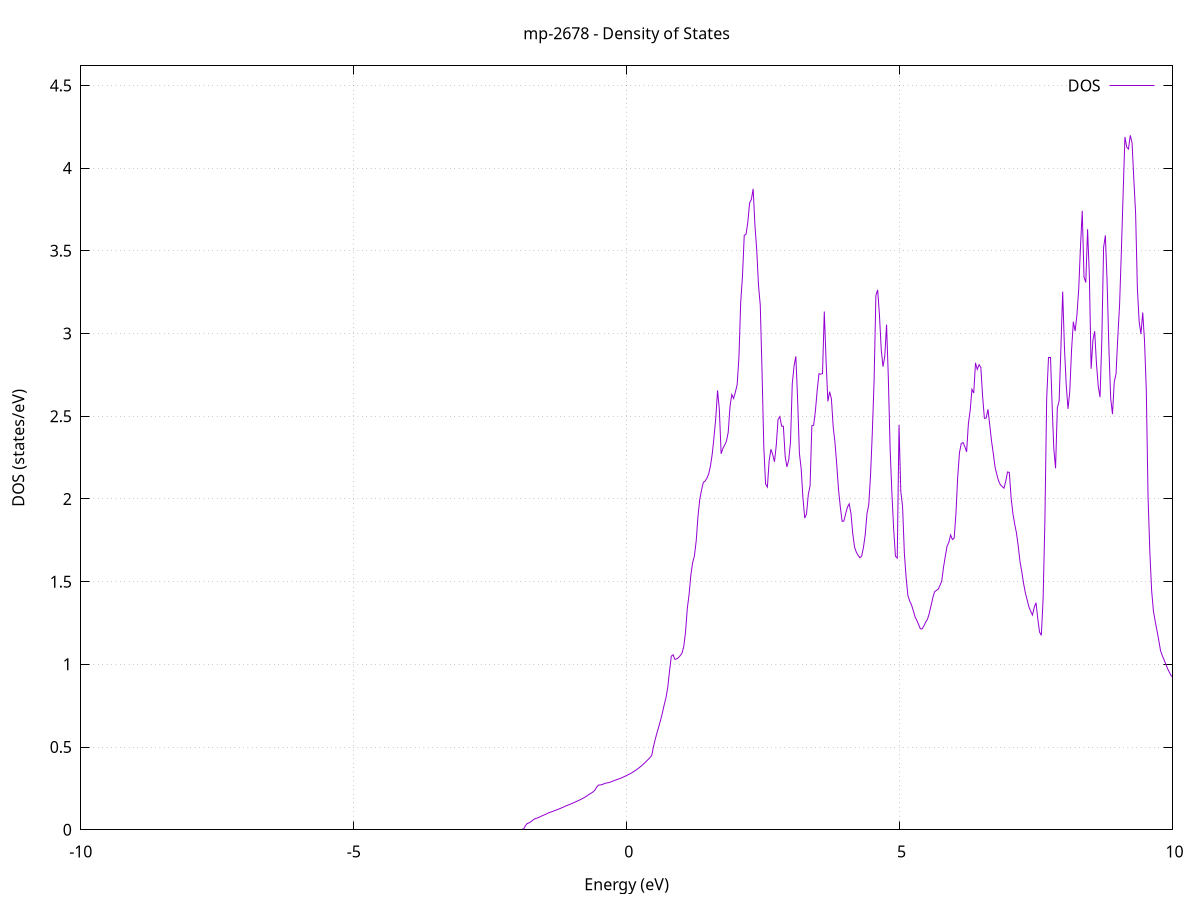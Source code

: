 set title 'mp-2678 - Density of States'
set xlabel 'Energy (eV)'
set ylabel 'DOS (states/eV)'
set grid
set xrange [-10:10]
set yrange [0:4.618]
set xzeroaxis lt -1
set terminal png size 800,600
set output 'mp-2678_dos_gnuplot.png'
plot '-' using 1:2 with lines title 'DOS'
-33.987000 0.000000
-33.954500 0.000000
-33.921900 0.000000
-33.889300 0.000000
-33.856700 0.000000
-33.824100 0.000000
-33.791500 0.000000
-33.758900 0.000000
-33.726300 0.000000
-33.693700 0.000000
-33.661100 0.000000
-33.628600 0.000000
-33.596000 0.000000
-33.563400 0.000000
-33.530800 0.000000
-33.498200 0.000000
-33.465600 0.000000
-33.433000 0.000000
-33.400400 0.000000
-33.367800 0.000000
-33.335300 0.000000
-33.302700 0.000000
-33.270100 0.000000
-33.237500 0.000000
-33.204900 0.000000
-33.172300 0.000000
-33.139700 0.000000
-33.107100 0.000000
-33.074500 0.000000
-33.042000 0.000000
-33.009400 0.000000
-32.976800 0.000000
-32.944200 0.000000
-32.911600 0.000000
-32.879000 0.000000
-32.846400 0.000000
-32.813800 0.000000
-32.781200 0.000000
-32.748600 0.000000
-32.716100 0.000000
-32.683500 0.000000
-32.650900 0.000000
-32.618300 0.000000
-32.585700 0.000000
-32.553100 0.000000
-32.520500 0.000000
-32.487900 0.000000
-32.455300 0.000000
-32.422800 0.000000
-32.390200 0.000000
-32.357600 0.000000
-32.325000 0.000000
-32.292400 0.000000
-32.259800 0.000000
-32.227200 0.000000
-32.194600 0.000000
-32.162000 0.000000
-32.129400 0.000000
-32.096900 0.000000
-32.064300 0.000000
-32.031700 0.000000
-31.999100 0.000000
-31.966500 0.000000
-31.933900 0.000000
-31.901300 0.000000
-31.868700 0.000000
-31.836100 0.000000
-31.803600 0.000000
-31.771000 0.000000
-31.738400 0.000000
-31.705800 0.000000
-31.673200 0.000000
-31.640600 0.000000
-31.608000 0.000000
-31.575400 0.000000
-31.542800 0.000000
-31.510300 0.000000
-31.477700 0.000000
-31.445100 0.000000
-31.412500 0.000000
-31.379900 0.000000
-31.347300 0.000000
-31.314700 0.000000
-31.282100 0.000000
-31.249500 0.000000
-31.216900 0.000000
-31.184400 0.000000
-31.151800 0.000000
-31.119200 0.000000
-31.086600 0.000000
-31.054000 0.000000
-31.021400 2.575400
-30.988800 18.631000
-30.956200 36.352100
-30.923600 23.501100
-30.891100 9.861100
-30.858500 7.657700
-30.825900 6.722600
-30.793300 7.263500
-30.760700 6.131800
-30.728100 6.037900
-30.695500 6.069100
-30.662900 6.367300
-30.630300 6.967300
-30.597800 8.176500
-30.565200 11.358900
-30.532600 12.938000
-30.500000 0.000000
-30.467400 0.000000
-30.434800 0.000000
-30.402200 0.000000
-30.369600 0.000000
-30.337000 0.000000
-30.304400 0.000000
-30.271900 0.000000
-30.239300 0.000000
-30.206700 0.000000
-30.174100 0.000000
-30.141500 0.000000
-30.108900 0.000000
-30.076300 0.000000
-30.043700 0.000000
-30.011100 0.000000
-29.978600 0.000000
-29.946000 0.000000
-29.913400 0.000000
-29.880800 0.000000
-29.848200 0.000000
-29.815600 0.000000
-29.783000 0.000000
-29.750400 0.000000
-29.717800 0.000000
-29.685300 0.000000
-29.652700 0.000000
-29.620100 0.000000
-29.587500 0.000000
-29.554900 0.000000
-29.522300 0.000000
-29.489700 0.000000
-29.457100 0.000000
-29.424500 0.000000
-29.391900 0.000000
-29.359400 0.000000
-29.326800 0.000000
-29.294200 0.000000
-29.261600 0.000000
-29.229000 0.000000
-29.196400 0.000000
-29.163800 0.000000
-29.131200 0.000000
-29.098600 0.000000
-29.066100 0.000000
-29.033500 0.000000
-29.000900 0.000000
-28.968300 0.000000
-28.935700 0.000000
-28.903100 0.000000
-28.870500 0.000000
-28.837900 0.000000
-28.805300 0.000000
-28.772700 0.000000
-28.740200 0.000000
-28.707600 0.000000
-28.675000 0.000000
-28.642400 0.000000
-28.609800 0.000000
-28.577200 0.000000
-28.544600 0.000000
-28.512000 0.000000
-28.479400 0.000000
-28.446900 0.000000
-28.414300 0.000000
-28.381700 0.000000
-28.349100 0.000000
-28.316500 0.000000
-28.283900 0.000000
-28.251300 0.000000
-28.218700 0.000000
-28.186100 0.000000
-28.153600 0.000000
-28.121000 0.000000
-28.088400 0.000000
-28.055800 0.000000
-28.023200 0.000000
-27.990600 0.000000
-27.958000 0.000000
-27.925400 0.000000
-27.892800 0.000000
-27.860200 0.000000
-27.827700 0.000000
-27.795100 0.000000
-27.762500 0.000000
-27.729900 0.000000
-27.697300 0.000000
-27.664700 0.000000
-27.632100 0.000000
-27.599500 0.000000
-27.566900 0.000000
-27.534400 0.000000
-27.501800 0.000000
-27.469200 0.000000
-27.436600 0.000000
-27.404000 0.000000
-27.371400 0.000000
-27.338800 0.000000
-27.306200 0.000000
-27.273600 0.000000
-27.241100 0.000000
-27.208500 0.000000
-27.175900 0.000000
-27.143300 0.000000
-27.110700 0.000000
-27.078100 0.000000
-27.045500 0.000000
-27.012900 0.000000
-26.980300 0.000000
-26.947700 0.000000
-26.915200 0.000000
-26.882600 0.000000
-26.850000 0.000000
-26.817400 0.000000
-26.784800 0.000000
-26.752200 0.000000
-26.719600 0.000000
-26.687000 0.000000
-26.654400 0.000000
-26.621900 0.000000
-26.589300 0.000000
-26.556700 0.000000
-26.524100 0.000000
-26.491500 0.000000
-26.458900 0.000000
-26.426300 0.000000
-26.393700 0.000000
-26.361100 0.000000
-26.328500 0.000000
-26.296000 0.000000
-26.263400 0.000000
-26.230800 0.000000
-26.198200 0.000000
-26.165600 0.000000
-26.133000 0.000000
-26.100400 0.000000
-26.067800 0.000000
-26.035200 0.000000
-26.002700 0.000000
-25.970100 0.000000
-25.937500 0.000000
-25.904900 0.000000
-25.872300 0.000000
-25.839700 0.000000
-25.807100 0.000000
-25.774500 0.000000
-25.741900 0.000000
-25.709400 0.000000
-25.676800 0.000000
-25.644200 0.000000
-25.611600 0.000000
-25.579000 0.000000
-25.546400 0.000000
-25.513800 0.000000
-25.481200 0.000000
-25.448600 0.000000
-25.416000 0.000000
-25.383500 0.000000
-25.350900 0.000000
-25.318300 0.000000
-25.285700 0.000000
-25.253100 0.000000
-25.220500 0.000000
-25.187900 0.000000
-25.155300 0.000000
-25.122700 0.000000
-25.090200 0.000000
-25.057600 0.000000
-25.025000 0.000000
-24.992400 0.000000
-24.959800 0.000000
-24.927200 0.000000
-24.894600 0.000000
-24.862000 0.000000
-24.829400 0.000000
-24.796900 0.000000
-24.764300 0.000000
-24.731700 0.000000
-24.699100 0.000000
-24.666500 0.000000
-24.633900 0.000000
-24.601300 0.000000
-24.568700 0.000000
-24.536100 0.000000
-24.503500 0.000000
-24.471000 0.000000
-24.438400 0.000000
-24.405800 0.000000
-24.373200 0.000000
-24.340600 0.000000
-24.308000 0.000000
-24.275400 0.000000
-24.242800 0.000000
-24.210200 0.000000
-24.177700 0.000000
-24.145100 0.000000
-24.112500 0.000000
-24.079900 0.000000
-24.047300 0.000000
-24.014700 0.000000
-23.982100 0.000000
-23.949500 0.000000
-23.916900 0.000000
-23.884400 0.000000
-23.851800 0.000000
-23.819200 0.000000
-23.786600 0.000000
-23.754000 0.000000
-23.721400 0.000000
-23.688800 0.000000
-23.656200 0.000000
-23.623600 0.000000
-23.591000 0.000000
-23.558500 0.000000
-23.525900 0.000000
-23.493300 0.000000
-23.460700 0.000000
-23.428100 0.000000
-23.395500 0.000000
-23.362900 0.000000
-23.330300 0.000000
-23.297700 0.000000
-23.265200 0.000000
-23.232600 0.000000
-23.200000 0.000000
-23.167400 0.000000
-23.134800 0.000000
-23.102200 0.000000
-23.069600 0.000000
-23.037000 0.000000
-23.004400 0.000000
-22.971800 0.000000
-22.939300 0.000000
-22.906700 0.000000
-22.874100 0.000000
-22.841500 0.000000
-22.808900 0.000000
-22.776300 0.000000
-22.743700 0.000000
-22.711100 0.000000
-22.678500 0.000000
-22.646000 0.000000
-22.613400 0.000000
-22.580800 0.000000
-22.548200 0.000000
-22.515600 0.000000
-22.483000 0.000000
-22.450400 0.000000
-22.417800 0.000000
-22.385200 0.000000
-22.352700 0.000000
-22.320100 0.000000
-22.287500 0.000000
-22.254900 0.000000
-22.222300 0.000000
-22.189700 0.000000
-22.157100 0.000000
-22.124500 0.000000
-22.091900 0.000000
-22.059300 0.000000
-22.026800 0.000000
-21.994200 0.000000
-21.961600 0.000000
-21.929000 0.000000
-21.896400 0.000000
-21.863800 0.000000
-21.831200 0.000000
-21.798600 0.000000
-21.766000 0.000000
-21.733500 0.000000
-21.700900 0.000000
-21.668300 0.000000
-21.635700 0.000000
-21.603100 0.000000
-21.570500 0.000000
-21.537900 0.000000
-21.505300 0.000000
-21.472700 0.000000
-21.440200 0.000000
-21.407600 0.000000
-21.375000 0.000000
-21.342400 0.000000
-21.309800 0.000000
-21.277200 0.000000
-21.244600 0.000000
-21.212000 0.000000
-21.179400 0.000000
-21.146800 0.000000
-21.114300 0.000000
-21.081700 0.000000
-21.049100 0.000000
-21.016500 0.000000
-20.983900 0.000000
-20.951300 0.000000
-20.918700 0.000000
-20.886100 0.000000
-20.853500 0.000000
-20.821000 0.000000
-20.788400 0.000000
-20.755800 0.000000
-20.723200 0.000000
-20.690600 0.000000
-20.658000 0.000000
-20.625400 0.000000
-20.592800 0.000000
-20.560200 0.000000
-20.527700 0.000000
-20.495100 0.000000
-20.462500 0.000000
-20.429900 0.000000
-20.397300 0.000000
-20.364700 0.000000
-20.332100 0.000000
-20.299500 0.000000
-20.266900 0.000000
-20.234300 0.000000
-20.201800 0.000000
-20.169200 0.000000
-20.136600 0.000000
-20.104000 0.000000
-20.071400 0.000000
-20.038800 0.000000
-20.006200 0.000000
-19.973600 0.000000
-19.941000 0.000000
-19.908500 0.000000
-19.875900 0.000000
-19.843300 0.000000
-19.810700 0.000000
-19.778100 0.000000
-19.745500 0.000000
-19.712900 0.000000
-19.680300 0.000000
-19.647700 0.000000
-19.615100 0.000000
-19.582600 0.000000
-19.550000 0.000000
-19.517400 0.000000
-19.484800 0.000000
-19.452200 0.000000
-19.419600 0.000000
-19.387000 0.000000
-19.354400 0.000000
-19.321800 0.000000
-19.289300 0.000000
-19.256700 0.000000
-19.224100 0.000000
-19.191500 0.000000
-19.158900 0.000000
-19.126300 0.000000
-19.093700 0.000000
-19.061100 0.000000
-19.028500 0.000000
-18.996000 0.000000
-18.963400 0.000000
-18.930800 0.000000
-18.898200 0.000000
-18.865600 0.000000
-18.833000 0.000000
-18.800400 0.000000
-18.767800 0.000000
-18.735200 0.000000
-18.702600 0.000000
-18.670100 0.000000
-18.637500 0.000000
-18.604900 0.000000
-18.572300 0.000000
-18.539700 0.000000
-18.507100 0.000000
-18.474500 0.000000
-18.441900 0.000000
-18.409300 0.000000
-18.376800 0.000000
-18.344200 0.000000
-18.311600 0.000000
-18.279000 0.000000
-18.246400 0.000000
-18.213800 0.000000
-18.181200 0.000000
-18.148600 0.000000
-18.116000 0.000000
-18.083500 0.000000
-18.050900 0.000000
-18.018300 0.000000
-17.985700 0.000000
-17.953100 0.000000
-17.920500 0.000000
-17.887900 0.000000
-17.855300 0.000000
-17.822700 0.000000
-17.790100 0.000000
-17.757600 0.000000
-17.725000 0.000000
-17.692400 0.000000
-17.659800 0.000000
-17.627200 0.000000
-17.594600 0.000000
-17.562000 0.000000
-17.529400 0.000000
-17.496800 0.000000
-17.464300 0.000000
-17.431700 0.000000
-17.399100 0.000000
-17.366500 0.000000
-17.333900 0.000000
-17.301300 0.000000
-17.268700 0.000000
-17.236100 0.000000
-17.203500 0.000000
-17.170900 0.000000
-17.138400 0.000000
-17.105800 0.000000
-17.073200 0.000000
-17.040600 0.000000
-17.008000 0.000000
-16.975400 0.000000
-16.942800 0.000000
-16.910200 0.000000
-16.877600 0.000000
-16.845100 0.000000
-16.812500 0.000000
-16.779900 0.000000
-16.747300 0.000000
-16.714700 0.000000
-16.682100 0.000000
-16.649500 0.000000
-16.616900 0.000000
-16.584300 0.000000
-16.551800 0.000000
-16.519200 0.000000
-16.486600 0.000000
-16.454000 0.000000
-16.421400 0.000000
-16.388800 0.000000
-16.356200 0.000000
-16.323600 0.000000
-16.291000 0.000000
-16.258400 0.000000
-16.225900 0.000000
-16.193300 0.000000
-16.160700 0.000000
-16.128100 0.000000
-16.095500 0.000000
-16.062900 0.000000
-16.030300 0.000000
-15.997700 0.000000
-15.965100 0.000000
-15.932600 0.000000
-15.900000 0.000000
-15.867400 0.000000
-15.834800 0.000000
-15.802200 0.000000
-15.769600 0.000000
-15.737000 0.000000
-15.704400 0.000000
-15.671800 0.000000
-15.639300 0.000000
-15.606700 0.000000
-15.574100 0.000000
-15.541500 0.000000
-15.508900 0.000000
-15.476300 0.000000
-15.443700 0.000000
-15.411100 0.000000
-15.378500 0.000000
-15.345900 0.000000
-15.313400 0.000000
-15.280800 0.000000
-15.248200 0.000000
-15.215600 0.000000
-15.183000 0.000000
-15.150400 0.000000
-15.117800 0.000000
-15.085200 0.000000
-15.052600 0.000000
-15.020100 0.000000
-14.987500 0.000000
-14.954900 0.000000
-14.922300 0.000000
-14.889700 0.000000
-14.857100 0.000000
-14.824500 0.000000
-14.791900 0.000000
-14.759300 0.000000
-14.726800 0.000000
-14.694200 0.000000
-14.661600 0.000000
-14.629000 0.000000
-14.596400 0.000000
-14.563800 0.000000
-14.531200 0.000000
-14.498600 0.000000
-14.466000 0.000000
-14.433400 0.000000
-14.400900 0.000000
-14.368300 0.000000
-14.335700 0.000000
-14.303100 0.000000
-14.270500 0.000000
-14.237900 0.000000
-14.205300 0.000000
-14.172700 0.000000
-14.140100 0.000000
-14.107600 0.000000
-14.075000 0.000000
-14.042400 0.000000
-14.009800 0.000000
-13.977200 0.000000
-13.944600 0.000000
-13.912000 0.000000
-13.879400 0.000000
-13.846800 0.000000
-13.814200 0.000000
-13.781700 0.000000
-13.749100 0.000000
-13.716500 0.000000
-13.683900 0.000000
-13.651300 0.000000
-13.618700 0.000000
-13.586100 0.000000
-13.553500 0.000000
-13.520900 0.000000
-13.488400 0.000000
-13.455800 0.000000
-13.423200 0.000000
-13.390600 0.000000
-13.358000 0.000000
-13.325400 0.000000
-13.292800 0.000000
-13.260200 0.000000
-13.227600 0.000000
-13.195100 0.000000
-13.162500 0.000000
-13.129900 0.000000
-13.097300 0.000000
-13.064700 0.000000
-13.032100 0.000000
-12.999500 0.000000
-12.966900 0.000000
-12.934300 0.000000
-12.901700 0.000000
-12.869200 0.000000
-12.836600 0.000000
-12.804000 0.000000
-12.771400 0.000000
-12.738800 0.000000
-12.706200 0.000000
-12.673600 0.000000
-12.641000 0.000000
-12.608400 0.000000
-12.575900 0.000000
-12.543300 0.000000
-12.510700 0.000000
-12.478100 0.000000
-12.445500 0.000000
-12.412900 0.000000
-12.380300 0.000000
-12.347700 0.000000
-12.315100 0.000000
-12.282600 0.000000
-12.250000 0.000000
-12.217400 0.000000
-12.184800 0.000000
-12.152200 0.000000
-12.119600 0.000000
-12.087000 0.000000
-12.054400 0.000000
-12.021800 0.000000
-11.989200 0.000000
-11.956700 0.000000
-11.924100 0.000000
-11.891500 0.000000
-11.858900 0.000000
-11.826300 0.000000
-11.793700 0.000000
-11.761100 0.000000
-11.728500 0.000000
-11.695900 0.000000
-11.663400 0.000000
-11.630800 0.000000
-11.598200 0.000000
-11.565600 0.000000
-11.533000 0.000000
-11.500400 0.000000
-11.467800 0.000000
-11.435200 0.000000
-11.402600 0.000000
-11.370100 0.000000
-11.337500 0.000000
-11.304900 0.000000
-11.272300 0.000000
-11.239700 0.000000
-11.207100 0.000000
-11.174500 0.000000
-11.141900 0.000000
-11.109300 0.000000
-11.076700 0.000000
-11.044200 0.000000
-11.011600 0.000000
-10.979000 0.000000
-10.946400 0.000000
-10.913800 0.000000
-10.881200 0.000000
-10.848600 0.000000
-10.816000 0.000000
-10.783400 0.000000
-10.750900 0.000000
-10.718300 0.000000
-10.685700 0.000000
-10.653100 0.000000
-10.620500 0.000000
-10.587900 0.000000
-10.555300 0.000000
-10.522700 0.000000
-10.490100 0.000000
-10.457500 0.000000
-10.425000 0.000000
-10.392400 0.000000
-10.359800 0.000000
-10.327200 0.000000
-10.294600 0.000000
-10.262000 0.000000
-10.229400 0.000000
-10.196800 0.000000
-10.164200 0.000000
-10.131700 0.000000
-10.099100 0.000000
-10.066500 0.000000
-10.033900 0.000000
-10.001300 0.000000
-9.968700 0.000000
-9.936100 0.000000
-9.903500 0.000000
-9.870900 0.000000
-9.838400 0.000000
-9.805800 0.000000
-9.773200 0.000000
-9.740600 0.000000
-9.708000 0.000000
-9.675400 0.000000
-9.642800 0.000000
-9.610200 0.000000
-9.577600 0.000000
-9.545000 0.000000
-9.512500 0.000000
-9.479900 0.000000
-9.447300 0.000000
-9.414700 0.000000
-9.382100 0.000000
-9.349500 0.000000
-9.316900 0.000000
-9.284300 0.000000
-9.251700 0.000000
-9.219200 0.000000
-9.186600 0.000000
-9.154000 0.000000
-9.121400 0.000000
-9.088800 0.000000
-9.056200 0.000000
-9.023600 0.000000
-8.991000 0.000000
-8.958400 0.000000
-8.925900 0.000000
-8.893300 0.000000
-8.860700 0.000000
-8.828100 0.000000
-8.795500 0.000000
-8.762900 0.000000
-8.730300 0.000000
-8.697700 0.000000
-8.665100 0.000000
-8.632500 0.000000
-8.600000 0.000000
-8.567400 0.000000
-8.534800 0.000000
-8.502200 0.000000
-8.469600 0.000000
-8.437000 0.000000
-8.404400 0.000000
-8.371800 0.000000
-8.339200 0.000000
-8.306700 0.000000
-8.274100 0.000000
-8.241500 0.000000
-8.208900 0.000000
-8.176300 0.000000
-8.143700 0.000000
-8.111100 0.000000
-8.078500 0.000000
-8.045900 0.000000
-8.013400 0.000000
-7.980800 0.000000
-7.948200 0.000000
-7.915600 0.000000
-7.883000 0.000000
-7.850400 0.000000
-7.817800 0.000000
-7.785200 0.000000
-7.752600 0.000000
-7.720000 0.000000
-7.687500 0.000000
-7.654900 0.000000
-7.622300 0.000000
-7.589700 0.000000
-7.557100 0.000000
-7.524500 0.000000
-7.491900 0.000000
-7.459300 0.000000
-7.426700 0.000000
-7.394200 0.000000
-7.361600 0.000000
-7.329000 0.000000
-7.296400 0.000000
-7.263800 0.000000
-7.231200 0.000000
-7.198600 0.000000
-7.166000 0.000000
-7.133400 0.000000
-7.100800 0.000000
-7.068300 0.000000
-7.035700 0.000000
-7.003100 0.000000
-6.970500 0.000000
-6.937900 0.000000
-6.905300 0.000000
-6.872700 0.000000
-6.840100 0.000000
-6.807500 0.000000
-6.775000 0.000000
-6.742400 0.000000
-6.709800 0.000000
-6.677200 0.000000
-6.644600 0.000000
-6.612000 0.000000
-6.579400 0.000000
-6.546800 0.000000
-6.514200 0.000000
-6.481700 0.000000
-6.449100 0.000000
-6.416500 0.000000
-6.383900 0.000000
-6.351300 0.000000
-6.318700 0.000000
-6.286100 0.000000
-6.253500 0.000000
-6.220900 0.000000
-6.188300 0.000000
-6.155800 0.000000
-6.123200 0.000000
-6.090600 0.000000
-6.058000 0.000000
-6.025400 0.000000
-5.992800 0.000000
-5.960200 0.000000
-5.927600 0.000000
-5.895000 0.000000
-5.862500 0.000000
-5.829900 0.000000
-5.797300 0.000000
-5.764700 0.000000
-5.732100 0.000000
-5.699500 0.000000
-5.666900 0.000000
-5.634300 0.000000
-5.601700 0.000000
-5.569200 0.000000
-5.536600 0.000000
-5.504000 0.000000
-5.471400 0.000000
-5.438800 0.000000
-5.406200 0.000000
-5.373600 0.000000
-5.341000 0.000000
-5.308400 0.000000
-5.275800 0.000000
-5.243300 0.000000
-5.210700 0.000000
-5.178100 0.000000
-5.145500 0.000000
-5.112900 0.000000
-5.080300 0.000000
-5.047700 0.000000
-5.015100 0.000000
-4.982500 0.000000
-4.950000 0.000000
-4.917400 0.000000
-4.884800 0.000000
-4.852200 0.000000
-4.819600 0.000000
-4.787000 0.000000
-4.754400 0.000000
-4.721800 0.000000
-4.689200 0.000000
-4.656600 0.000000
-4.624100 0.000000
-4.591500 0.000000
-4.558900 0.000000
-4.526300 0.000000
-4.493700 0.000000
-4.461100 0.000000
-4.428500 0.000000
-4.395900 0.000000
-4.363300 0.000000
-4.330800 0.000000
-4.298200 0.000000
-4.265600 0.000000
-4.233000 0.000000
-4.200400 0.000000
-4.167800 0.000000
-4.135200 0.000000
-4.102600 0.000000
-4.070000 0.000000
-4.037500 0.000000
-4.004900 0.000000
-3.972300 0.000000
-3.939700 0.000000
-3.907100 0.000000
-3.874500 0.000000
-3.841900 0.000000
-3.809300 0.000000
-3.776700 0.000000
-3.744100 0.000000
-3.711600 0.000000
-3.679000 0.000000
-3.646400 0.000000
-3.613800 0.000000
-3.581200 0.000000
-3.548600 0.000000
-3.516000 0.000000
-3.483400 0.000000
-3.450800 0.000000
-3.418300 0.000000
-3.385700 0.000000
-3.353100 0.000000
-3.320500 0.000000
-3.287900 0.000000
-3.255300 0.000000
-3.222700 0.000000
-3.190100 0.000000
-3.157500 0.000000
-3.125000 0.000000
-3.092400 0.000000
-3.059800 0.000000
-3.027200 0.000000
-2.994600 0.000000
-2.962000 0.000000
-2.929400 0.000000
-2.896800 0.000000
-2.864200 0.000000
-2.831600 0.000000
-2.799100 0.000000
-2.766500 0.000000
-2.733900 0.000000
-2.701300 0.000000
-2.668700 0.000000
-2.636100 0.000000
-2.603500 0.000000
-2.570900 0.000000
-2.538300 0.000000
-2.505800 0.000000
-2.473200 0.000000
-2.440600 0.000000
-2.408000 0.000000
-2.375400 0.000000
-2.342800 0.000000
-2.310200 0.000000
-2.277600 0.000000
-2.245000 0.000000
-2.212500 0.000000
-2.179900 0.000000
-2.147300 0.000000
-2.114700 0.000000
-2.082100 0.000000
-2.049500 0.000000
-2.016900 0.000000
-1.984300 0.000000
-1.951700 0.000000
-1.919100 0.000000
-1.886600 0.004900
-1.854000 0.024700
-1.821400 0.038200
-1.788800 0.041200
-1.756200 0.048400
-1.723600 0.057300
-1.691000 0.064600
-1.658400 0.069000
-1.625800 0.072300
-1.593300 0.077300
-1.560700 0.082500
-1.528100 0.087400
-1.495500 0.091900
-1.462900 0.096900
-1.430300 0.102300
-1.397700 0.106200
-1.365100 0.109700
-1.332500 0.113800
-1.299900 0.118100
-1.267400 0.122400
-1.234800 0.126600
-1.202200 0.131000
-1.169600 0.135600
-1.137000 0.140300
-1.104400 0.145100
-1.071800 0.149600
-1.039200 0.153800
-1.006600 0.158300
-0.974100 0.163100
-0.941500 0.167900
-0.908900 0.172700
-0.876300 0.177700
-0.843700 0.182900
-0.811100 0.188400
-0.778500 0.194100
-0.745900 0.200800
-0.713300 0.208200
-0.680800 0.215100
-0.648200 0.221800
-0.615600 0.228900
-0.583000 0.239400
-0.550400 0.256900
-0.517800 0.270100
-0.485200 0.271100
-0.452600 0.272700
-0.420000 0.277500
-0.387400 0.281400
-0.354900 0.283500
-0.322300 0.285600
-0.289700 0.289300
-0.257100 0.293500
-0.224500 0.297700
-0.191900 0.301900
-0.159300 0.305700
-0.126700 0.309500
-0.094100 0.313800
-0.061600 0.318800
-0.029000 0.323900
0.003600 0.329100
0.036200 0.334300
0.068800 0.339900
0.101400 0.346200
0.134000 0.352600
0.166600 0.359700
0.199200 0.367700
0.231700 0.375900
0.264300 0.384300
0.296900 0.393900
0.329500 0.404100
0.362100 0.414400
0.394700 0.425200
0.427300 0.436400
0.459900 0.449500
0.492500 0.503800
0.525100 0.548700
0.557600 0.588500
0.590200 0.624700
0.622800 0.664300
0.655400 0.707100
0.688000 0.755300
0.720600 0.798500
0.753200 0.860500
0.785800 0.960400
0.818400 1.049400
0.850900 1.058000
0.883500 1.030300
0.916100 1.032600
0.948700 1.039900
0.981300 1.052700
1.013900 1.067200
1.046500 1.108300
1.079100 1.197400
1.111700 1.339800
1.144200 1.423400
1.176800 1.541100
1.209400 1.615200
1.242000 1.656400
1.274600 1.747000
1.307200 1.896300
1.339800 1.997600
1.372400 2.054300
1.405000 2.100300
1.437600 2.107500
1.470100 2.125100
1.502700 2.151100
1.535300 2.198800
1.567900 2.271100
1.600500 2.374300
1.633100 2.489700
1.665700 2.655900
1.698300 2.540100
1.730900 2.273100
1.763400 2.305800
1.796000 2.325500
1.828600 2.349000
1.861200 2.403600
1.893800 2.558800
1.926400 2.631700
1.959000 2.607100
1.991600 2.645200
2.024200 2.690900
2.056800 2.854000
2.089300 3.185500
2.121900 3.346200
2.154500 3.593700
2.187100 3.599700
2.219700 3.672000
2.252300 3.788900
2.284900 3.811400
2.317500 3.874400
2.350100 3.654200
2.382600 3.508700
2.415200 3.293800
2.447800 3.172200
2.480400 2.771400
2.513000 2.309900
2.545600 2.090100
2.578200 2.071600
2.610800 2.230600
2.643400 2.300400
2.675900 2.268400
2.708500 2.224800
2.741100 2.325300
2.773700 2.479800
2.806300 2.497700
2.838900 2.440400
2.871500 2.439800
2.904100 2.256000
2.936700 2.193500
2.969300 2.235100
3.001800 2.342900
3.034400 2.697700
3.067000 2.803000
3.099600 2.861800
3.132200 2.602600
3.164800 2.276900
3.197400 2.182200
3.230000 2.004000
3.262600 1.884200
3.295100 1.908600
3.327700 2.026100
3.360300 2.079200
3.392900 2.442200
3.425500 2.445600
3.458100 2.532200
3.490700 2.656100
3.523300 2.756900
3.555900 2.754500
3.588400 2.758000
3.621000 3.133300
3.653600 2.834500
3.686200 2.589800
3.718800 2.648500
3.751400 2.604700
3.784000 2.434900
3.816600 2.341000
3.849200 2.207300
3.881800 2.055200
3.914300 1.951800
3.946900 1.864900
3.979500 1.866200
4.012100 1.910600
4.044700 1.950400
4.077300 1.970300
4.109900 1.911600
4.142500 1.790300
4.175100 1.708700
4.207600 1.678200
4.240200 1.659900
4.272800 1.644500
4.305400 1.654300
4.338000 1.706200
4.370600 1.783900
4.403200 1.911600
4.435800 1.965700
4.468400 2.145100
4.501000 2.403800
4.533500 2.717800
4.566100 3.230000
4.598700 3.263800
4.631300 3.112100
4.663900 2.903900
4.696500 2.799500
4.729100 2.863200
4.761700 3.053800
4.794300 2.731000
4.826800 2.305100
4.859400 2.034300
4.892000 1.815600
4.924600 1.653500
4.957200 1.642500
4.989800 2.447500
5.022400 2.046800
5.055000 1.953800
5.087600 1.672300
5.120100 1.524500
5.152700 1.416600
5.185300 1.383400
5.217900 1.360400
5.250500 1.325300
5.283100 1.287800
5.315700 1.265900
5.348300 1.240700
5.380900 1.215200
5.413500 1.214300
5.446000 1.233000
5.478600 1.255200
5.511200 1.272800
5.543800 1.307600
5.576400 1.354500
5.609000 1.403000
5.641600 1.438700
5.674200 1.447300
5.706800 1.453700
5.739300 1.476800
5.771900 1.502000
5.804500 1.585700
5.837100 1.652300
5.869700 1.713800
5.902300 1.737000
5.934900 1.782300
5.967500 1.754500
6.000100 1.762900
6.032600 1.909900
6.065200 2.135800
6.097800 2.280600
6.130400 2.335300
6.163000 2.340800
6.195600 2.316000
6.228200 2.284700
6.260800 2.455300
6.293400 2.535200
6.326000 2.662500
6.358500 2.640200
6.391100 2.822600
6.423700 2.782500
6.456300 2.811400
6.488900 2.795300
6.521500 2.619600
6.554100 2.486900
6.586700 2.490100
6.619300 2.542000
6.651800 2.447400
6.684400 2.350500
6.717000 2.274700
6.749600 2.191700
6.782200 2.147200
6.814800 2.107700
6.847400 2.085600
6.880000 2.074800
6.912600 2.065100
6.945100 2.107100
6.977700 2.163000
7.010300 2.160500
7.042900 2.008700
7.075500 1.913800
7.108100 1.848800
7.140700 1.795800
7.173300 1.717200
7.205900 1.621900
7.238500 1.561200
7.271000 1.491100
7.303600 1.433500
7.336200 1.391300
7.368800 1.348300
7.401400 1.322600
7.434000 1.298000
7.466600 1.344400
7.499200 1.372500
7.531800 1.277000
7.564300 1.195800
7.596900 1.175100
7.629500 1.394100
7.662100 1.863200
7.694700 2.603900
7.727300 2.853700
7.759900 2.853700
7.792500 2.587500
7.825100 2.305100
7.857700 2.185100
7.890200 2.550900
7.922800 2.591500
7.955400 2.909800
7.988000 3.253700
8.020600 2.913800
8.053200 2.688200
8.085800 2.544900
8.118400 2.651300
8.151000 2.901400
8.183500 3.071200
8.216100 3.014400
8.248700 3.108700
8.281300 3.265400
8.313900 3.522000
8.346500 3.741800
8.379100 3.340300
8.411700 3.308600
8.444300 3.630600
8.476800 3.351600
8.509400 2.787000
8.542000 2.958900
8.574600 3.013800
8.607200 2.817500
8.639800 2.680800
8.672400 2.615000
8.705000 2.957100
8.737600 3.520100
8.770200 3.593400
8.802700 3.305200
8.835300 2.907500
8.867900 2.606900
8.900500 2.512700
8.933100 2.707400
8.965700 2.756900
8.998300 2.980300
9.030900 3.176000
9.063500 3.498500
9.096000 3.850000
9.128600 4.188400
9.161200 4.126600
9.193800 4.115200
9.226400 4.198100
9.259000 4.153800
9.291600 3.931500
9.324200 3.726700
9.356800 3.271500
9.389300 3.071500
9.421900 2.996400
9.454500 3.127200
9.487100 2.957900
9.519700 2.661000
9.552300 2.010600
9.584900 1.681200
9.617500 1.447800
9.650100 1.324200
9.682700 1.261000
9.715200 1.205000
9.747800 1.146400
9.780400 1.083600
9.813000 1.052600
9.845600 1.026800
9.878200 1.001100
9.910800 0.973600
9.943400 0.951200
9.976000 0.931200
10.008500 0.922400
10.041100 0.894500
10.073700 0.868300
10.106300 0.847000
10.138900 0.828400
10.171500 0.809000
10.204100 0.802400
10.236700 0.767600
10.269300 0.732800
10.301800 0.737500
10.334400 0.606400
10.367000 0.600500
10.399600 0.595300
10.432200 0.590600
10.464800 0.585600
10.497400 0.580000
10.530000 0.578700
10.562600 0.576100
10.595200 0.574000
10.627700 0.571400
10.660300 0.569900
10.692900 0.565100
10.725500 0.563600
10.758100 0.562200
10.790700 0.562700
10.823300 0.562600
10.855900 0.562700
10.888500 0.563100
10.921000 0.563600
10.953600 0.565000
10.986200 0.572500
11.018800 0.578400
11.051400 0.583100
11.084000 0.588100
11.116600 0.595900
11.149200 0.619900
11.181800 0.639100
11.214400 0.656800
11.246900 0.770900
11.279500 0.731600
11.312100 0.733400
11.344700 0.761800
11.377300 0.783800
11.409900 0.690300
11.442500 0.678700
11.475100 0.664800
11.507700 0.658300
11.540200 0.651900
11.572800 0.644400
11.605400 0.634000
11.638000 0.623000
11.670600 0.614200
11.703200 0.607600
11.735800 0.601700
11.768400 0.596000
11.801000 0.590700
11.833500 0.585800
11.866100 0.580300
11.898700 0.573800
11.931300 0.568700
11.963900 0.563800
11.996500 0.559000
12.029100 0.554400
12.061700 0.549900
12.094300 0.545200
12.126900 0.540100
12.159400 0.534700
12.192000 0.529700
12.224600 0.524700
12.257200 0.519900
12.289800 0.514600
12.322400 0.510000
12.355000 0.505400
12.387600 0.500900
12.420200 0.496400
12.452700 0.491900
12.485300 0.487500
12.517900 0.483300
12.550500 0.479100
12.583100 0.475200
12.615700 0.471700
12.648300 0.468300
12.680900 0.464400
12.713500 0.460200
12.746000 0.455900
12.778600 0.451500
12.811200 0.447000
12.843800 0.442500
12.876400 0.437800
12.909000 0.433000
12.941600 0.428000
12.974200 0.423200
13.006800 0.418700
13.039400 0.414000
13.071900 0.409300
13.104500 0.405000
13.137100 0.400600
13.169700 0.396200
13.202300 0.391600
13.234900 0.387000
13.267500 0.404000
13.300100 0.434600
13.332700 0.472200
13.365200 0.514000
13.397800 0.490100
13.430400 0.462500
13.463000 0.465500
13.495600 0.468400
13.528200 0.472000
13.560800 0.476100
13.593400 0.479900
13.626000 0.483200
13.658600 0.486500
13.691100 0.480700
13.723700 0.490000
13.756300 0.489900
13.788900 0.485700
13.821500 0.481500
13.854100 0.475000
13.886700 0.476800
13.919300 0.485800
13.951900 0.491900
13.984400 0.493600
14.017000 0.496300
14.049600 0.502600
14.082200 0.508800
14.114800 0.511000
14.147400 0.508600
14.180000 0.517700
14.212600 0.527100
14.245200 0.530100
14.277700 0.529600
14.310300 0.534200
14.342900 0.543200
14.375500 0.551900
14.408100 0.558400
14.440700 0.566800
14.473300 0.576500
14.505900 0.579800
14.538500 0.580700
14.571100 0.578500
14.603600 0.581000
14.636200 0.579300
14.668800 0.579600
14.701400 0.580900
14.734000 0.580300
14.766600 0.575600
14.799200 0.573200
14.831800 0.574900
14.864400 0.581000
14.896900 0.592900
14.929500 0.601700
14.962100 0.598800
14.994700 0.595300
15.027300 0.591800
15.059900 0.587500
15.092500 0.580700
15.125100 0.569000
15.157700 0.557300
15.190200 0.547400
15.222800 0.538800
15.255400 0.530400
15.288000 0.523300
15.320600 0.516000
15.353200 0.510300
15.385800 0.506000
15.418400 0.503100
15.451000 0.500700
15.483600 0.497800
15.516100 0.493700
15.548700 0.490100
15.581300 0.487100
15.613900 0.484400
15.646500 0.481800
15.679100 0.497900
15.711700 0.518100
15.744300 0.537200
15.776900 0.503900
15.809400 0.481700
15.842000 0.469800
15.874600 0.460200
15.907200 0.453600
15.939800 0.448600
15.972400 0.442500
16.005000 0.440100
16.037600 0.437800
16.070200 0.442100
16.102700 0.437100
16.135300 0.431800
16.167900 0.480900
16.200500 0.514000
16.233100 0.528800
16.265700 0.539400
16.298300 0.558200
16.330900 0.594600
16.363500 0.645200
16.396100 0.614000
16.428600 0.620200
16.461200 0.624300
16.493800 0.628700
16.526400 0.634500
16.559000 0.636600
16.591600 0.631700
16.624200 0.626700
16.656800 0.623100
16.689400 0.624200
16.721900 0.628400
16.754500 0.632300
16.787100 0.637900
16.819700 0.634300
16.852300 0.628600
16.884900 0.630100
16.917500 0.636700
16.950100 0.644100
16.982700 0.649200
17.015300 0.650700
17.047800 0.655800
17.080400 0.656000
17.113000 0.651500
17.145600 0.646600
17.178200 0.638800
17.210800 0.635800
17.243400 0.635000
17.276000 0.631300
17.308600 0.630000
17.341100 0.633200
17.373700 0.637200
17.406300 0.641900
17.438900 0.647300
17.471500 0.653600
17.504100 0.660900
17.536700 0.669600
17.569300 0.679200
17.601900 0.696500
17.634400 0.724300
17.667000 0.751600
17.699600 0.776200
17.732200 0.793200
17.764800 0.801200
17.797400 0.813400
17.830000 0.827500
17.862600 0.833100
17.895200 0.850900
17.927800 0.885400
17.960300 0.920300
17.992900 0.938300
18.025500 0.946500
18.058100 0.941200
18.090700 0.928300
18.123300 0.902400
18.155900 0.887800
18.188500 0.878500
18.221100 0.872300
18.253600 0.881500
18.286200 0.874400
18.318800 0.874500
18.351400 0.872500
18.384000 0.870300
18.416600 0.865800
18.449200 0.864900
18.481800 0.858200
18.514400 0.851500
18.546900 0.849800
18.579500 0.848700
18.612100 0.855500
18.644700 0.850700
18.677300 0.854900
18.709900 0.858900
18.742500 0.862100
18.775100 0.889400
18.807700 0.889200
18.840300 0.896500
18.872800 0.903500
18.905400 0.907300
18.938000 0.915800
18.970600 0.932500
19.003200 0.943500
19.035800 0.955000
19.068400 0.975800
19.101000 0.971200
19.133600 0.969100
19.166100 0.964900
19.198700 0.957800
19.231300 0.954600
19.263900 0.963300
19.296500 0.929000
19.329100 0.887100
19.361700 0.872200
19.394300 0.866600
19.426900 0.859400
19.459400 0.857800
19.492000 0.873900
19.524600 0.894200
19.557200 0.920300
19.589800 0.929500
19.622400 0.935200
19.655000 0.937700
19.687600 0.938800
19.720200 0.943000
19.752800 0.936900
19.785300 0.952500
19.817900 0.997800
19.850500 0.978400
19.883100 0.998800
19.915700 0.976100
19.948300 0.976300
19.980900 0.978500
20.013500 0.979100
20.046100 0.978800
20.078600 0.983100
20.111200 0.988600
20.143800 0.988300
20.176400 0.989000
20.209000 0.996000
20.241600 1.004900
20.274200 1.012900
20.306800 1.004700
20.339400 0.988500
20.372000 0.974900
20.404500 0.970800
20.437100 0.966700
20.469700 0.963300
20.502300 0.966600
20.534900 0.969200
20.567500 0.971400
20.600100 0.969400
20.632700 0.965000
20.665300 0.960400
20.697800 0.957000
20.730400 0.963400
20.763000 0.963800
20.795600 0.977300
20.828200 0.990300
20.860800 0.993000
20.893400 0.997800
20.926000 0.994400
20.958600 0.989600
20.991100 0.984900
21.023700 0.982200
21.056300 0.980000
21.088900 0.973800
21.121500 0.966600
21.154100 0.962100
21.186700 0.958600
21.219300 0.957100
21.251900 0.964900
21.284500 0.966400
21.317000 0.969600
21.349600 0.975600
21.382200 0.984200
21.414800 0.990400
21.447400 1.000400
21.480000 1.013900
21.512600 1.022800
21.545200 1.024600
21.577800 1.020400
21.610300 1.014400
21.642900 1.005100
21.675500 0.999800
21.708100 0.999400
21.740700 0.993600
21.773300 0.989500
21.805900 0.985500
21.838500 0.984000
21.871100 0.982600
21.903600 0.984900
21.936200 0.989000
21.968800 0.986900
22.001400 0.991600
22.034000 0.994900
22.066600 0.997500
22.099200 1.002200
22.131800 1.008400
22.164400 1.016400
22.197000 1.029100
22.229500 1.027200
22.262100 1.004400
22.294700 0.996500
22.327300 0.992000
22.359900 0.987000
22.392500 0.985400
22.425100 0.985000
22.457700 0.986600
22.490300 0.990100
22.522800 0.996600
22.555400 1.006400
22.588000 1.015800
22.620600 1.044400
22.653200 1.037700
22.685800 1.035900
22.718400 1.033100
22.751000 1.028700
22.783600 1.025900
22.816100 1.025800
22.848700 1.026300
22.881300 1.031300
22.913900 1.042500
22.946500 1.055700
22.979100 1.065600
23.011700 1.118000
23.044300 1.171100
23.076900 1.226600
23.109500 1.327000
23.142000 1.406400
23.174600 1.417200
23.207200 1.486500
23.239800 1.543300
23.272400 1.575400
23.305000 1.580700
23.337600 1.579100
23.370200 1.470300
23.402800 1.393400
23.435300 1.315800
23.467900 1.310000
23.500500 1.295900
23.533100 1.353700
23.565700 1.304300
23.598300 1.212700
23.630900 1.165600
23.663500 1.121800
23.696100 1.082000
23.728700 1.057900
23.761200 1.069900
23.793800 1.022700
23.826400 0.963500
23.859000 0.921900
23.891600 0.899100
23.924200 0.899600
23.956800 0.896100
23.989400 0.892800
24.022000 0.880200
24.054500 0.883200
24.087100 0.887300
24.119700 0.891900
24.152300 0.905800
24.184900 0.924100
24.217500 0.954000
24.250100 1.001300
24.282700 1.052300
24.315300 1.114400
24.347800 1.111500
24.380400 1.077600
24.413000 1.068300
24.445600 1.066800
24.478200 0.992000
24.510800 0.927300
24.543400 0.892200
24.576000 0.856200
24.608600 0.834300
24.641200 0.828500
24.673700 0.837000
24.706300 0.849300
24.738900 0.870200
24.771500 0.880100
24.804100 0.873600
24.836700 0.866700
24.869300 0.859400
24.901900 0.852100
24.934500 0.848900
24.967000 0.858800
24.999600 0.878600
25.032200 0.891000
25.064800 0.918600
25.097400 0.940800
25.130000 0.947000
25.162600 0.850000
25.195200 0.799000
25.227800 0.745300
25.260300 0.707200
25.292900 0.666900
25.325500 0.635200
25.358100 0.615300
25.390700 0.595600
25.423300 0.574000
25.455900 0.551100
25.488500 0.537500
25.521100 0.528500
25.553700 0.521300
25.586200 0.517100
25.618800 0.512500
25.651400 0.497700
25.684000 0.462700
25.716600 0.431100
25.749200 0.406000
25.781800 0.381000
25.814400 0.356300
25.847000 0.337000
25.879500 0.315000
25.912100 0.295100
25.944700 0.276100
25.977300 0.258000
26.009900 0.241300
26.042500 0.224500
26.075100 0.210600
26.107700 0.196800
26.140300 0.183900
26.172900 0.171300
26.205400 0.162900
26.238000 0.154700
26.270600 0.147100
26.303200 0.138900
26.335800 0.131900
26.368400 0.126000
26.401000 0.121400
26.433600 0.118000
26.466200 0.114800
26.498700 0.111800
26.531300 0.108900
26.563900 0.106100
26.596500 0.103400
26.629100 0.100900
26.661700 0.098400
26.694300 0.096400
26.726900 0.094400
26.759500 0.091300
26.792000 0.089200
26.824600 0.087200
26.857200 0.085300
26.889800 0.083400
26.922400 0.081500
26.955000 0.079600
26.987600 0.078400
27.020200 0.077700
27.052800 0.077200
27.085400 0.076900
27.117900 0.076300
27.150500 0.073300
27.183100 0.073400
27.215700 0.073800
27.248300 0.073200
27.280900 0.070600
27.313500 0.066900
27.346100 0.062700
27.378700 0.056900
27.411200 0.043400
27.443800 0.035800
27.476400 0.031000
27.509000 0.026700
27.541600 0.023300
27.574200 0.020900
27.606800 0.019400
27.639400 0.018000
27.672000 0.016700
27.704500 0.015500
27.737100 0.014400
27.769700 0.013500
27.802300 0.012600
27.834900 0.011900
27.867500 0.011200
27.900100 0.010700
27.932700 0.010200
27.965300 0.016600
27.997900 0.016000
28.030400 0.013200
28.063000 0.010600
28.095600 0.008300
28.128200 0.006100
28.160800 0.004100
28.193400 0.001900
28.226000 0.000000
28.258600 0.000000
28.291200 0.000000
28.323700 0.000000
28.356300 0.000000
28.388900 0.000000
28.421500 0.000000
28.454100 0.000000
28.486700 0.000000
28.519300 0.000000
28.551900 0.000000
28.584500 0.000000
28.617000 0.000000
28.649600 0.000000
28.682200 0.000000
28.714800 0.000000
28.747400 0.000000
28.780000 0.000000
28.812600 0.000000
28.845200 0.000000
28.877800 0.000000
28.910400 0.000000
28.942900 0.000000
28.975500 0.000000
29.008100 0.000000
29.040700 0.000000
29.073300 0.000000
29.105900 0.000000
29.138500 0.000000
29.171100 0.000000
29.203700 0.000000
29.236200 0.000000
29.268800 0.000000
29.301400 0.000000
29.334000 0.000000
29.366600 0.000000
29.399200 0.000000
29.431800 0.000000
29.464400 0.000000
29.497000 0.000000
29.529600 0.000000
29.562100 0.000000
29.594700 0.000000
29.627300 0.000000
29.659900 0.000000
29.692500 0.000000
29.725100 0.000000
29.757700 0.000000
29.790300 0.000000
29.822900 0.000000
29.855400 0.000000
29.888000 0.000000
29.920600 0.000000
29.953200 0.000000
29.985800 0.000000
30.018400 0.000000
30.051000 0.000000
30.083600 0.000000
30.116200 0.000000
30.148700 0.000000
30.181300 0.000000
30.213900 0.000000
30.246500 0.000000
30.279100 0.000000
30.311700 0.000000
30.344300 0.000000
30.376900 0.000000
30.409500 0.000000
30.442100 0.000000
30.474600 0.000000
30.507200 0.000000
30.539800 0.000000
30.572400 0.000000
30.605000 0.000000
30.637600 0.000000
30.670200 0.000000
30.702800 0.000000
30.735400 0.000000
30.767900 0.000000
30.800500 0.000000
30.833100 0.000000
30.865700 0.000000
30.898300 0.000000
30.930900 0.000000
30.963500 0.000000
30.996100 0.000000
31.028700 0.000000
31.061200 0.000000
31.093800 0.000000
31.126400 0.000000
31.159000 0.000000
31.191600 0.000000
e
